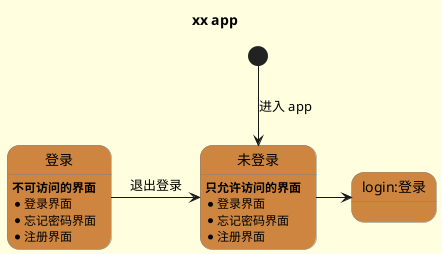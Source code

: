 @startuml
title xx app
skinparam backgroundColor LightYellow
skinparam state {
  StartColor MediumBlue
  EndColor Red
  BackgroundColor Peru
  BackgroundColor<<Warning>> Olive
  BorderColor Gray
  FontName Impact
}

state "未登录" as un_login
state "登录" as login

[*] --> un_login:进入 app
un_login: **只允许访问的界面**
un_login:* 登录界面
un_login:* 忘记密码界面
un_login:* 注册界面
un_login -R-> login:登录
login: **不可访问的界面**
login: * 登录界面
login: * 忘记密码界面
login: * 注册界面
login -> un_login: 退出登录

@enduml



